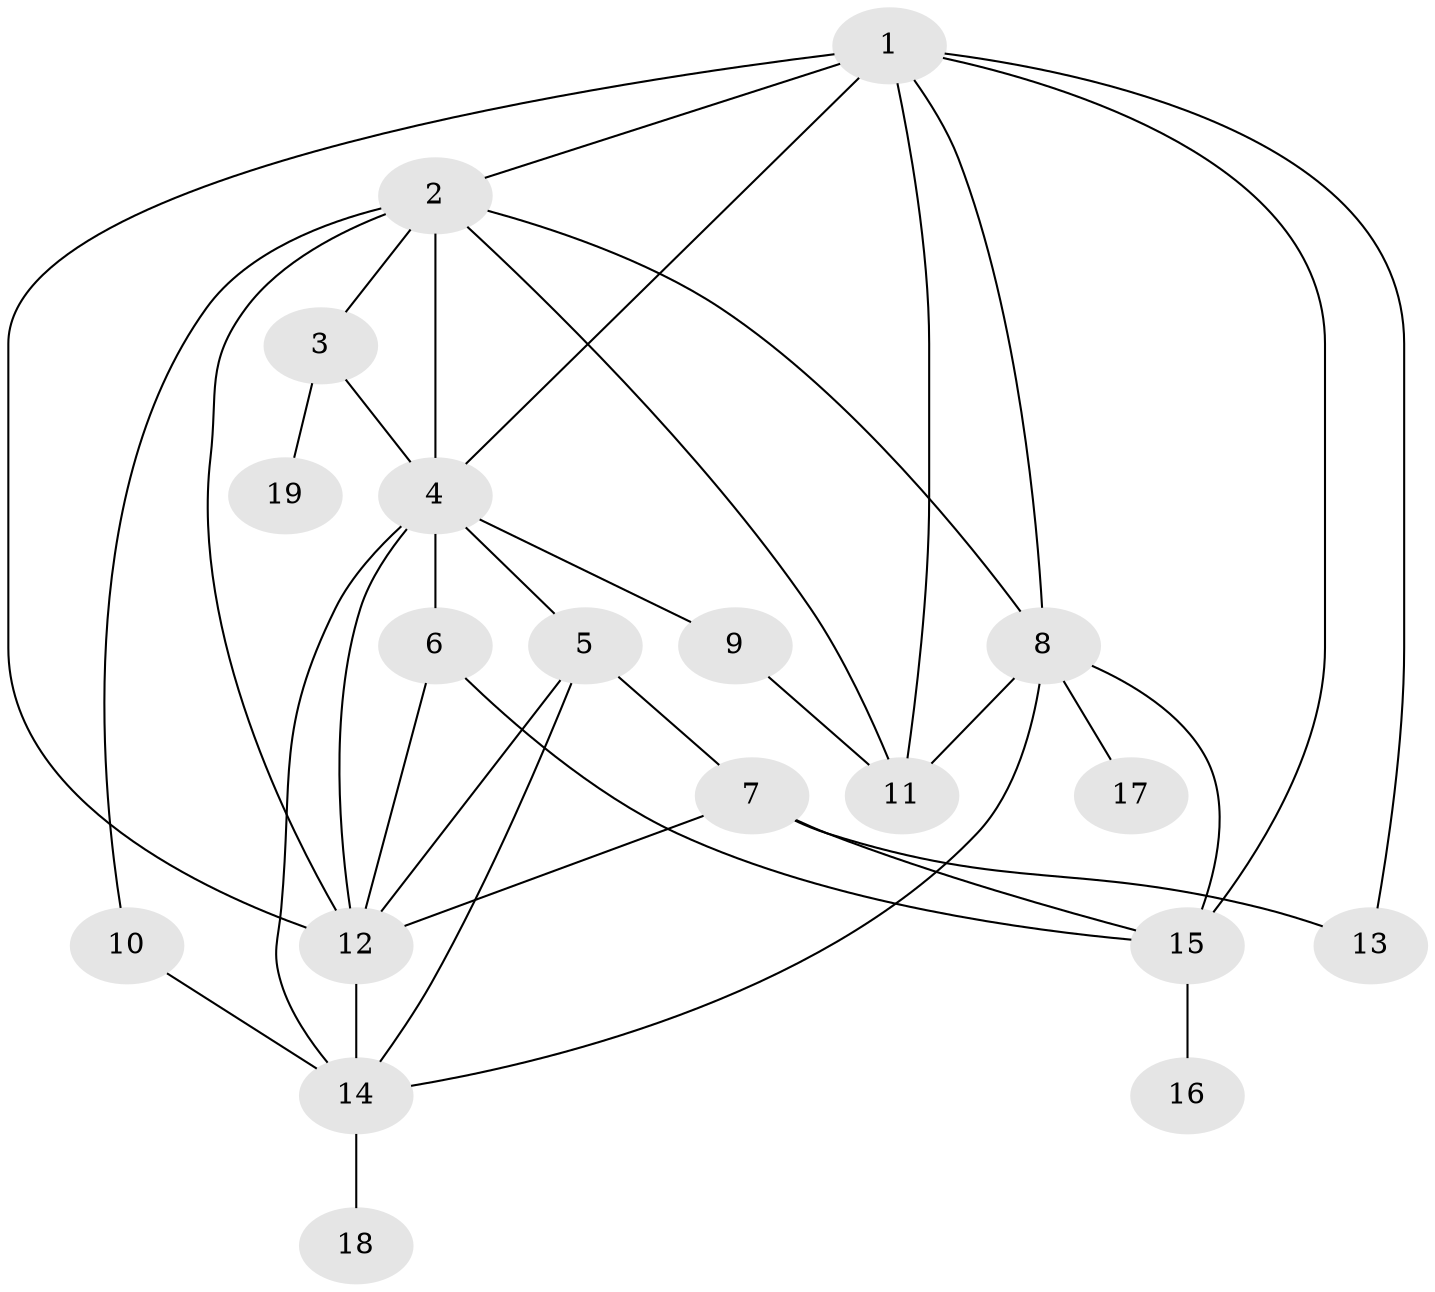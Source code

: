 // original degree distribution, {10: 0.01694915254237288, 12: 0.03389830508474576, 4: 0.05084745762711865, 2: 0.23728813559322035, 17: 0.01694915254237288, 6: 0.03389830508474576, 1: 0.4576271186440678, 3: 0.06779661016949153, 8: 0.05084745762711865, 5: 0.03389830508474576}
// Generated by graph-tools (version 1.1) at 2025/50/03/04/25 22:50:36]
// undirected, 19 vertices, 37 edges
graph export_dot {
  node [color=gray90,style=filled];
  1;
  2;
  3;
  4;
  5;
  6;
  7;
  8;
  9;
  10;
  11;
  12;
  13;
  14;
  15;
  16;
  17;
  18;
  19;
  1 -- 2 [weight=1.0];
  1 -- 4 [weight=1.0];
  1 -- 8 [weight=1.0];
  1 -- 11 [weight=1.0];
  1 -- 12 [weight=2.0];
  1 -- 13 [weight=1.0];
  1 -- 15 [weight=1.0];
  2 -- 3 [weight=1.0];
  2 -- 4 [weight=2.0];
  2 -- 8 [weight=1.0];
  2 -- 10 [weight=1.0];
  2 -- 11 [weight=1.0];
  2 -- 12 [weight=2.0];
  3 -- 4 [weight=1.0];
  3 -- 19 [weight=1.0];
  4 -- 5 [weight=1.0];
  4 -- 6 [weight=5.0];
  4 -- 9 [weight=1.0];
  4 -- 12 [weight=1.0];
  4 -- 14 [weight=1.0];
  5 -- 7 [weight=1.0];
  5 -- 12 [weight=1.0];
  5 -- 14 [weight=1.0];
  6 -- 12 [weight=1.0];
  6 -- 15 [weight=1.0];
  7 -- 12 [weight=1.0];
  7 -- 13 [weight=1.0];
  7 -- 15 [weight=1.0];
  8 -- 11 [weight=1.0];
  8 -- 14 [weight=1.0];
  8 -- 15 [weight=1.0];
  8 -- 17 [weight=1.0];
  9 -- 11 [weight=1.0];
  10 -- 14 [weight=2.0];
  12 -- 14 [weight=2.0];
  14 -- 18 [weight=3.0];
  15 -- 16 [weight=1.0];
}
